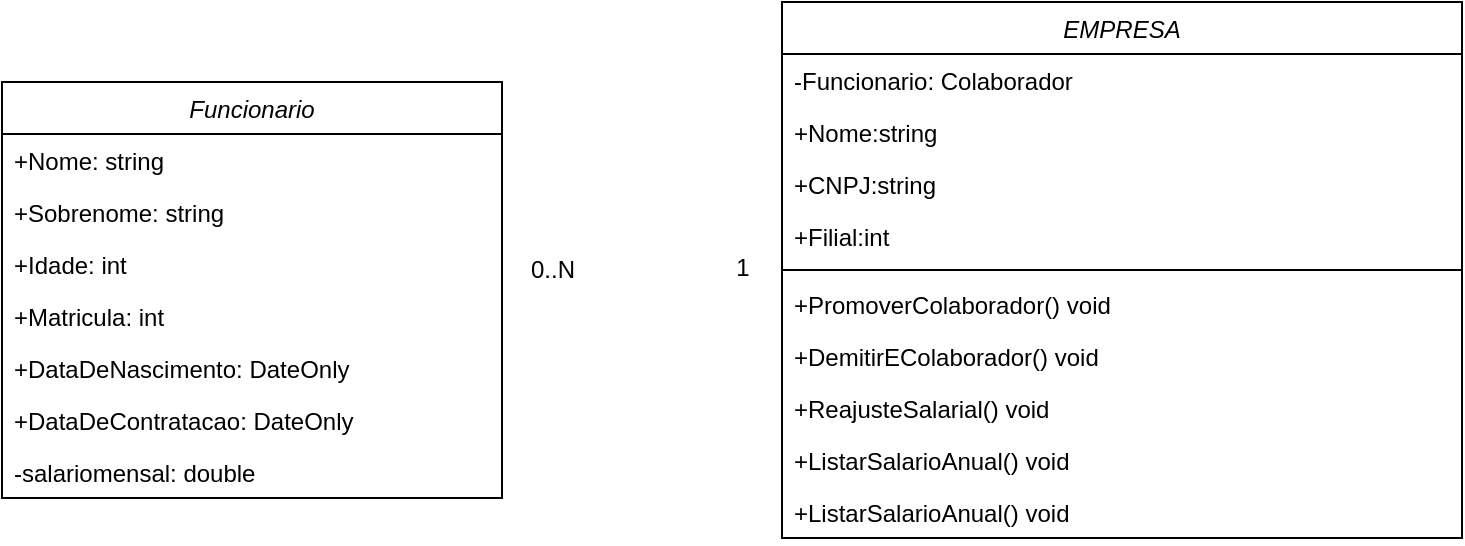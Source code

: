 <mxfile version="22.0.4" type="github">
  <diagram id="C5RBs43oDa-KdzZeNtuy" name="Page-1">
    <mxGraphModel dx="778" dy="522" grid="1" gridSize="10" guides="1" tooltips="1" connect="1" arrows="1" fold="1" page="1" pageScale="1" pageWidth="827" pageHeight="1169" math="0" shadow="0">
      <root>
        <mxCell id="WIyWlLk6GJQsqaUBKTNV-0" />
        <mxCell id="WIyWlLk6GJQsqaUBKTNV-1" parent="WIyWlLk6GJQsqaUBKTNV-0" />
        <mxCell id="wl4VbHbSpCYY6fyt1wG2-1" value="Funcionario" style="swimlane;fontStyle=2;align=center;verticalAlign=top;childLayout=stackLayout;horizontal=1;startSize=26;horizontalStack=0;resizeParent=1;resizeLast=0;collapsible=1;marginBottom=0;rounded=0;shadow=0;strokeWidth=1;" vertex="1" parent="WIyWlLk6GJQsqaUBKTNV-1">
          <mxGeometry x="50" y="110" width="250" height="208" as="geometry">
            <mxRectangle x="230" y="140" width="160" height="26" as="alternateBounds" />
          </mxGeometry>
        </mxCell>
        <mxCell id="wl4VbHbSpCYY6fyt1wG2-2" value="+Nome: string" style="text;align=left;verticalAlign=top;spacingLeft=4;spacingRight=4;overflow=hidden;rotatable=0;points=[[0,0.5],[1,0.5]];portConstraint=eastwest;" vertex="1" parent="wl4VbHbSpCYY6fyt1wG2-1">
          <mxGeometry y="26" width="250" height="26" as="geometry" />
        </mxCell>
        <mxCell id="wl4VbHbSpCYY6fyt1wG2-3" value="+Sobrenome: string" style="text;align=left;verticalAlign=top;spacingLeft=4;spacingRight=4;overflow=hidden;rotatable=0;points=[[0,0.5],[1,0.5]];portConstraint=eastwest;" vertex="1" parent="wl4VbHbSpCYY6fyt1wG2-1">
          <mxGeometry y="52" width="250" height="26" as="geometry" />
        </mxCell>
        <mxCell id="wl4VbHbSpCYY6fyt1wG2-4" value="+Idade: int" style="text;align=left;verticalAlign=top;spacingLeft=4;spacingRight=4;overflow=hidden;rotatable=0;points=[[0,0.5],[1,0.5]];portConstraint=eastwest;rounded=0;shadow=0;html=0;" vertex="1" parent="wl4VbHbSpCYY6fyt1wG2-1">
          <mxGeometry y="78" width="250" height="26" as="geometry" />
        </mxCell>
        <mxCell id="wl4VbHbSpCYY6fyt1wG2-8" value="+Matricula: int" style="text;align=left;verticalAlign=top;spacingLeft=4;spacingRight=4;overflow=hidden;rotatable=0;points=[[0,0.5],[1,0.5]];portConstraint=eastwest;rounded=0;shadow=0;html=0;" vertex="1" parent="wl4VbHbSpCYY6fyt1wG2-1">
          <mxGeometry y="104" width="250" height="26" as="geometry" />
        </mxCell>
        <mxCell id="wl4VbHbSpCYY6fyt1wG2-5" value="+DataDeNascimento: DateOnly&#xa;" style="text;align=left;verticalAlign=top;spacingLeft=4;spacingRight=4;overflow=hidden;rotatable=0;points=[[0,0.5],[1,0.5]];portConstraint=eastwest;rounded=0;shadow=0;html=0;" vertex="1" parent="wl4VbHbSpCYY6fyt1wG2-1">
          <mxGeometry y="130" width="250" height="26" as="geometry" />
        </mxCell>
        <mxCell id="wl4VbHbSpCYY6fyt1wG2-10" value="+DataDeContratacao: DateOnly" style="text;align=left;verticalAlign=top;spacingLeft=4;spacingRight=4;overflow=hidden;rotatable=0;points=[[0,0.5],[1,0.5]];portConstraint=eastwest;rounded=0;shadow=0;html=0;" vertex="1" parent="wl4VbHbSpCYY6fyt1wG2-1">
          <mxGeometry y="156" width="250" height="26" as="geometry" />
        </mxCell>
        <mxCell id="wl4VbHbSpCYY6fyt1wG2-11" value="-salariomensal: double" style="text;align=left;verticalAlign=top;spacingLeft=4;spacingRight=4;overflow=hidden;rotatable=0;points=[[0,0.5],[1,0.5]];portConstraint=eastwest;rounded=0;shadow=0;html=0;" vertex="1" parent="wl4VbHbSpCYY6fyt1wG2-1">
          <mxGeometry y="182" width="250" height="26" as="geometry" />
        </mxCell>
        <mxCell id="wl4VbHbSpCYY6fyt1wG2-6" value="EMPRESA" style="swimlane;fontStyle=2;align=center;verticalAlign=top;childLayout=stackLayout;horizontal=1;startSize=26;horizontalStack=0;resizeParent=1;resizeLast=0;collapsible=1;marginBottom=0;rounded=0;shadow=0;strokeWidth=1;" vertex="1" parent="WIyWlLk6GJQsqaUBKTNV-1">
          <mxGeometry x="440" y="70" width="340" height="268" as="geometry">
            <mxRectangle x="230" y="140" width="160" height="26" as="alternateBounds" />
          </mxGeometry>
        </mxCell>
        <mxCell id="wl4VbHbSpCYY6fyt1wG2-7" value="-Funcionario: Colaborador" style="text;align=left;verticalAlign=top;spacingLeft=4;spacingRight=4;overflow=hidden;rotatable=0;points=[[0,0.5],[1,0.5]];portConstraint=eastwest;" vertex="1" parent="wl4VbHbSpCYY6fyt1wG2-6">
          <mxGeometry y="26" width="340" height="26" as="geometry" />
        </mxCell>
        <mxCell id="wl4VbHbSpCYY6fyt1wG2-20" value="+Nome:string" style="text;align=left;verticalAlign=top;spacingLeft=4;spacingRight=4;overflow=hidden;rotatable=0;points=[[0,0.5],[1,0.5]];portConstraint=eastwest;" vertex="1" parent="wl4VbHbSpCYY6fyt1wG2-6">
          <mxGeometry y="52" width="340" height="26" as="geometry" />
        </mxCell>
        <mxCell id="wl4VbHbSpCYY6fyt1wG2-21" value="+CNPJ:string" style="text;align=left;verticalAlign=top;spacingLeft=4;spacingRight=4;overflow=hidden;rotatable=0;points=[[0,0.5],[1,0.5]];portConstraint=eastwest;" vertex="1" parent="wl4VbHbSpCYY6fyt1wG2-6">
          <mxGeometry y="78" width="340" height="26" as="geometry" />
        </mxCell>
        <mxCell id="wl4VbHbSpCYY6fyt1wG2-22" value="+Filial:int" style="text;align=left;verticalAlign=top;spacingLeft=4;spacingRight=4;overflow=hidden;rotatable=0;points=[[0,0.5],[1,0.5]];portConstraint=eastwest;" vertex="1" parent="wl4VbHbSpCYY6fyt1wG2-6">
          <mxGeometry y="104" width="340" height="26" as="geometry" />
        </mxCell>
        <mxCell id="wl4VbHbSpCYY6fyt1wG2-12" value="" style="line;html=1;strokeWidth=1;align=left;verticalAlign=middle;spacingTop=-1;spacingLeft=3;spacingRight=3;rotatable=0;labelPosition=right;points=[];portConstraint=eastwest;" vertex="1" parent="wl4VbHbSpCYY6fyt1wG2-6">
          <mxGeometry y="130" width="340" height="8" as="geometry" />
        </mxCell>
        <mxCell id="wl4VbHbSpCYY6fyt1wG2-13" value="+PromoverColaborador() void" style="text;align=left;verticalAlign=top;spacingLeft=4;spacingRight=4;overflow=hidden;rotatable=0;points=[[0,0.5],[1,0.5]];portConstraint=eastwest;" vertex="1" parent="wl4VbHbSpCYY6fyt1wG2-6">
          <mxGeometry y="138" width="340" height="26" as="geometry" />
        </mxCell>
        <mxCell id="wl4VbHbSpCYY6fyt1wG2-14" value="+DemitirEColaborador() void" style="text;align=left;verticalAlign=top;spacingLeft=4;spacingRight=4;overflow=hidden;rotatable=0;points=[[0,0.5],[1,0.5]];portConstraint=eastwest;" vertex="1" parent="wl4VbHbSpCYY6fyt1wG2-6">
          <mxGeometry y="164" width="340" height="26" as="geometry" />
        </mxCell>
        <mxCell id="wl4VbHbSpCYY6fyt1wG2-15" value="+ReajusteSalarial() void" style="text;align=left;verticalAlign=top;spacingLeft=4;spacingRight=4;overflow=hidden;rotatable=0;points=[[0,0.5],[1,0.5]];portConstraint=eastwest;" vertex="1" parent="wl4VbHbSpCYY6fyt1wG2-6">
          <mxGeometry y="190" width="340" height="26" as="geometry" />
        </mxCell>
        <mxCell id="wl4VbHbSpCYY6fyt1wG2-16" value="+ListarSalarioAnual() void" style="text;align=left;verticalAlign=top;spacingLeft=4;spacingRight=4;overflow=hidden;rotatable=0;points=[[0,0.5],[1,0.5]];portConstraint=eastwest;" vertex="1" parent="wl4VbHbSpCYY6fyt1wG2-6">
          <mxGeometry y="216" width="340" height="26" as="geometry" />
        </mxCell>
        <mxCell id="wl4VbHbSpCYY6fyt1wG2-23" value="+ListarSalarioAnual() void" style="text;align=left;verticalAlign=top;spacingLeft=4;spacingRight=4;overflow=hidden;rotatable=0;points=[[0,0.5],[1,0.5]];portConstraint=eastwest;" vertex="1" parent="wl4VbHbSpCYY6fyt1wG2-6">
          <mxGeometry y="242" width="340" height="26" as="geometry" />
        </mxCell>
        <mxCell id="wl4VbHbSpCYY6fyt1wG2-18" value="0..N" style="text;html=1;align=center;verticalAlign=middle;resizable=0;points=[];autosize=1;strokeColor=none;fillColor=none;" vertex="1" parent="WIyWlLk6GJQsqaUBKTNV-1">
          <mxGeometry x="300" y="189" width="50" height="30" as="geometry" />
        </mxCell>
        <mxCell id="wl4VbHbSpCYY6fyt1wG2-19" value="1" style="text;html=1;align=center;verticalAlign=middle;resizable=0;points=[];autosize=1;strokeColor=none;fillColor=none;" vertex="1" parent="WIyWlLk6GJQsqaUBKTNV-1">
          <mxGeometry x="405" y="188" width="30" height="30" as="geometry" />
        </mxCell>
      </root>
    </mxGraphModel>
  </diagram>
</mxfile>
